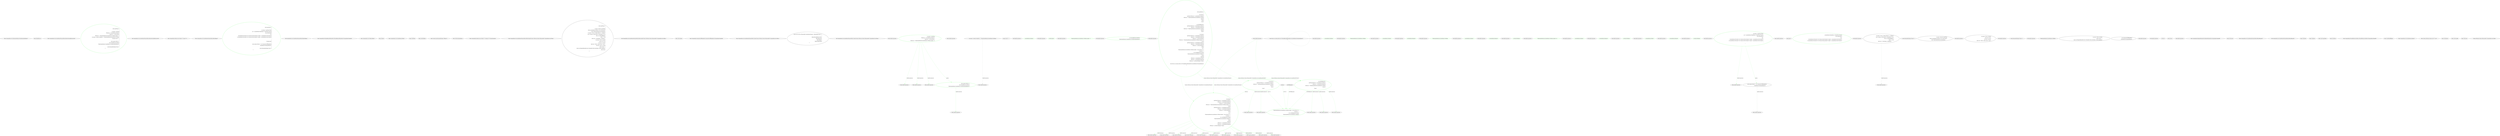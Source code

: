 digraph  {
m1_40 [cluster="CommandLine.Core.OptionSpecification.FromOptionSpecification()", file="SpecificationPropertyRules.cs", label="Entry CommandLine.Core.OptionSpecification.FromOptionSpecification()", span="15-15"];
m1_135 [cluster="NameInfo.cstr", file="SpecificationPropertyRules.cs", label="Entry NameInfo.cstr", span=""];
m1_4 [cluster="CommandLine.Core.SpecificationPropertyRules.EnforceMutuallyExclusiveSet()", file="SpecificationPropertyRules.cs", label="Entry CommandLine.Core.SpecificationPropertyRules.EnforceMutuallyExclusiveSet()", span="24-24"];
m1_8 [cluster="CommandLine.Core.SpecificationPropertyRules.EnforceMutuallyExclusiveSet()", color=green, community=0, file="SpecificationPropertyRules.cs", label="return specProps =>\r\n            {\r\n                var options = specProps\r\n                        .Where(sp => sp.Specification.IsOption())\r\n                        .Where(sp => sp.Value.IsJust())\r\n                        .Where(sp => ((OptionSpecification)sp.Specification).SetName.Length > 0);\r\n                    var groups = options.GroupBy(g => ((OptionSpecification)g.Specification).SetName);\r\n                    if (groups.Count() > 1)\r\n                    {\r\n                        return options.Select(s =>\r\n                            new MutuallyExclusiveSetError(\r\n                                ((OptionSpecification)s.Specification).FromOptionSpecification()));\r\n                    }\r\n                    return Enumerable.Empty<Error>();\r\n                };", prediction=0, span="26-40"];
m1_9 [cluster="CommandLine.Core.SpecificationPropertyRules.EnforceMutuallyExclusiveSet()", file="SpecificationPropertyRules.cs", label="Exit CommandLine.Core.SpecificationPropertyRules.EnforceMutuallyExclusiveSet()", span="24-24"];
m1_117 [cluster="CommandLine.Infrastructure.Maybe<T>.IsJust<T>()", file="SpecificationPropertyRules.cs", label="Entry CommandLine.Infrastructure.Maybe<T>.IsJust<T>()", span="149-149"];
m1_6 [cluster="CommandLine.Core.SpecificationPropertyRules.EnforceRange()", file="SpecificationPropertyRules.cs", label="Entry CommandLine.Core.SpecificationPropertyRules.EnforceRange()", span="86-86"];
m1_105 [cluster="CommandLine.Core.SpecificationPropertyRules.EnforceRange()", color=green, community=0, file="SpecificationPropertyRules.cs", label="return specProps =>\r\n                {\r\n                    var options = specProps.Where(\r\n                        sp => sp.Specification.TargetType == TargetType.Sequence\r\n                        && sp.Value.IsJust()\r\n                        && (\r\n                            (sp.Specification.Min.IsJust() && ((Array)sp.Value.FromJust()).Length < sp.Specification.Min.FromJust())\r\n                            || (sp.Specification.Max.IsJust() && ((Array)sp.Value.FromJust()).Length > sp.Specification.Max.FromJust())\r\n                        )\r\n                    );\r\n                    if (options.Any())\r\n                    {\r\n                        return options.Select(s => new SequenceOutOfRangeError(\r\n                            s.Specification.FromSpecification()));\r\n                    }\r\n                    return Enumerable.Empty<Error>();\r\n                };", prediction=1, span="88-104"];
m1_106 [cluster="CommandLine.Core.SpecificationPropertyRules.EnforceRange()", file="SpecificationPropertyRules.cs", label="Exit CommandLine.Core.SpecificationPropertyRules.EnforceRange()", span="86-86"];
m1_52 [cluster="CommandLine.MissingRequiredOptionError.MissingRequiredOptionError(CommandLine.NameInfo)", file="SpecificationPropertyRules.cs", label="Entry CommandLine.MissingRequiredOptionError.MissingRequiredOptionError(CommandLine.NameInfo)", span="291-291"];
m1_139 [cluster="CommandLine.Core.Token.IsName()", file="SpecificationPropertyRules.cs", label="Entry CommandLine.Core.Token.IsName()", span="68-68"];
m1_113 [cluster="Unk.Any", file="SpecificationPropertyRules.cs", label="Entry Unk.Any", span=""];
m1_98 [cluster="CommandLine.Core.Specification.IsValue()", file="SpecificationPropertyRules.cs", label="Entry CommandLine.Core.Specification.IsValue()", span="15-15"];
m1_17 [cluster="Unk.Where", file="SpecificationPropertyRules.cs", label="Entry Unk.Where", span=""];
m1_78 [cluster="Unk.IsNothing", file="SpecificationPropertyRules.cs", label="Entry Unk.IsNothing", span=""];
m1_21 [cluster="System.Linq.Enumerable.Empty<TResult>()", file="SpecificationPropertyRules.cs", label="Entry System.Linq.Enumerable.Empty<TResult>()", span="0-0"];
m1_53 [cluster="Unk.FromSpecification", file="SpecificationPropertyRules.cs", label="Entry Unk.FromSpecification", span=""];
m1_118 [cluster="CommandLine.Infrastructure.Maybe<T>.FromJust<T>(System.Exception)", file="SpecificationPropertyRules.cs", label="Entry CommandLine.Infrastructure.Maybe<T>.FromJust<T>(System.Exception)", span="134-134"];
m1_7 [cluster="CommandLine.Core.SpecificationPropertyRules.EnforceSingle(System.Collections.Generic.IEnumerable<CommandLine.Core.Token>)", file="SpecificationPropertyRules.cs", label="Entry CommandLine.Core.SpecificationPropertyRules.EnforceSingle(System.Collections.Generic.IEnumerable<CommandLine.Core.Token>)", span="107-107"];
m1_123 [cluster="CommandLine.Core.SpecificationPropertyRules.EnforceSingle(System.Collections.Generic.IEnumerable<CommandLine.Core.Token>)", file="SpecificationPropertyRules.cs", label="return specProps =>\r\n                {\r\n                    var specs = from sp in specProps\r\n                                where sp.Specification.IsOption() && sp.Value.IsJust()\r\n                                select (OptionSpecification)sp.Specification;\r\n                    var options = from t in tokens.Where(t => t.IsName())\r\n                                  join o in specs on t.Text equals o.UniqueName() into to\r\n                                  from o in to.DefaultIfEmpty()\r\n                                  where o != null\r\n                                  select new { o.ShortName, o.LongName };\r\n                    var groups = from x in options\r\n                                 group x by x into g\r\n                                 let count = g.Count()\r\n                                 select new { Value = g.Key, Count = count };\r\n                    var errors = from y in groups\r\n                                 where y.Count > 1\r\n                                 select new RepeatedOptionError(new NameInfo(y.Value.ShortName, y.Value.LongName));\r\n                    return errors;\r\n                };", span="109-127"];
m1_124 [cluster="CommandLine.Core.SpecificationPropertyRules.EnforceSingle(System.Collections.Generic.IEnumerable<CommandLine.Core.Token>)", file="SpecificationPropertyRules.cs", label="Exit CommandLine.Core.SpecificationPropertyRules.EnforceSingle(System.Collections.Generic.IEnumerable<CommandLine.Core.Token>)", span="107-107"];
m1_94 [cluster="Unk.Contains", file="SpecificationPropertyRules.cs", label="Entry Unk.Contains", span=""];
m1_122 [cluster="CommandLine.SequenceOutOfRangeError.SequenceOutOfRangeError(CommandLine.NameInfo)", file="SpecificationPropertyRules.cs", label="Entry CommandLine.SequenceOutOfRangeError.SequenceOutOfRangeError(CommandLine.NameInfo)", span="324-324"];
m1_0 [cluster="CommandLine.Core.SpecificationPropertyRules.Lookup(System.Collections.Generic.IEnumerable<CommandLine.Core.Token>)", file="SpecificationPropertyRules.cs", label="Entry CommandLine.Core.SpecificationPropertyRules.Lookup(System.Collections.Generic.IEnumerable<CommandLine.Core.Token>)", span="12-12"];
m1_1 [cluster="CommandLine.Core.SpecificationPropertyRules.Lookup(System.Collections.Generic.IEnumerable<CommandLine.Core.Token>)", file="SpecificationPropertyRules.cs", label="return new List<Func<IEnumerable<SpecificationProperty>, IEnumerable<Error>>>\r\n                {\r\n                    EnforceMutuallyExclusiveSet(),\r\n                    EnforceRequired(),\r\n                    EnforceRange(),\r\n                    EnforceSingle(tokens)\r\n                };", span="15-21"];
m1_2 [cluster="CommandLine.Core.SpecificationPropertyRules.Lookup(System.Collections.Generic.IEnumerable<CommandLine.Core.Token>)", file="SpecificationPropertyRules.cs", label="Exit CommandLine.Core.SpecificationPropertyRules.Lookup(System.Collections.Generic.IEnumerable<CommandLine.Core.Token>)", span="12-12"];
m1_125 [cluster="lambda expression", file="SpecificationPropertyRules.cs", label="Entry lambda expression", span="109-127"];
m1_11 [cluster="lambda expression", color=green, community=1, file="SpecificationPropertyRules.cs", label="var options = specProps\r\n                        .Where(sp => sp.Specification.IsOption())\r\n                        .Where(sp => sp.Value.IsJust())\r\n                        .Where(sp => ((OptionSpecification)sp.Specification).SetName.Length > 0)", prediction=2, span="28-31"];
m1_10 [cluster="lambda expression", file="SpecificationPropertyRules.cs", label="Entry lambda expression", span="26-40"];
m1_12 [cluster="lambda expression", file="SpecificationPropertyRules.cs", label="var groups = options.GroupBy(g => ((OptionSpecification)g.Specification).SetName)", span="32-32"];
m1_22 [cluster="lambda expression", file="SpecificationPropertyRules.cs", label="Entry lambda expression", span="29-29"];
m1_26 [cluster="lambda expression", file="SpecificationPropertyRules.cs", label="Entry lambda expression", span="30-30"];
m1_30 [cluster="lambda expression", file="SpecificationPropertyRules.cs", label="Entry lambda expression", span="31-31"];
m1_14 [cluster="lambda expression", color=green, community=0, file="SpecificationPropertyRules.cs", label="return options.Select(s =>\r\n                            new MutuallyExclusiveSetError(\r\n                                ((OptionSpecification)s.Specification).FromOptionSpecification()));", prediction=2, span="35-37"];
m1_13 [cluster="lambda expression", file="SpecificationPropertyRules.cs", label="groups.Count() > 1", span="33-33"];
m1_16 [cluster="lambda expression", file="SpecificationPropertyRules.cs", label="Exit lambda expression", span="26-40"];
m1_36 [cluster="lambda expression", file="SpecificationPropertyRules.cs", label="Entry lambda expression", span="35-37"];
m1_23 [cluster="lambda expression", color=green, community=0, file="SpecificationPropertyRules.cs", label="sp.Specification.IsOption()", prediction=4, span="29-29"];
m1_24 [cluster="lambda expression", file="SpecificationPropertyRules.cs", label="Exit lambda expression", span="29-29"];
m1_27 [cluster="lambda expression", color=green, community=0, file="SpecificationPropertyRules.cs", label="sp.Value.IsJust()", prediction=5, span="30-30"];
m1_28 [cluster="lambda expression", file="SpecificationPropertyRules.cs", label="Exit lambda expression", span="30-30"];
m1_31 [cluster="lambda expression", color=green, community=0, file="SpecificationPropertyRules.cs", label="((OptionSpecification)sp.Specification).SetName.Length > 0", prediction=6, span="31-31"];
m1_32 [cluster="lambda expression", file="SpecificationPropertyRules.cs", label="Exit lambda expression", span="31-31"];
m1_37 [cluster="lambda expression", color=green, community=0, file="SpecificationPropertyRules.cs", label="new MutuallyExclusiveSetError(\r\n                                ((OptionSpecification)s.Specification).FromOptionSpecification())", prediction=7, span="36-37"];
m1_38 [cluster="lambda expression", file="SpecificationPropertyRules.cs", label="Exit lambda expression", span="35-37"];
m1_44 [cluster="lambda expression", color=green, community=0, file="SpecificationPropertyRules.cs", label="var setCount =\r\n                    specProps.Where(sp => sp.Specification.IsOption())\r\n                        .Select(sp => ((OptionSpecification)sp.Specification).SetName)\r\n                        .Distinct()\r\n                        .ToList()\r\n                        .Count()", prediction=8, span="47-52"];
m1_45 [cluster="lambda expression", color=green, community=0, file="SpecificationPropertyRules.cs", label="var setWithRequired =\r\n                    specProps.Where(sp => sp.Specification.IsOption())\r\n                        .Where(sp => sp.Specification.Required)\r\n                        .Select(sp => ((OptionSpecification)sp.Specification).SetName)\r\n                        .Distinct()\r\n                        .ToList()", prediction=8, span="54-59"];
m1_46 [cluster="lambda expression", color=green, community=0, file="SpecificationPropertyRules.cs", label="var missing =\r\n                    specProps.Where(sp => sp.Specification.IsOption())\r\n                        .Where(sp => sp.Specification.Required)\r\n                        .Where(sp => sp.Value.IsNothing())\r\n                        .Where(sp => ((OptionSpecification)sp.Specification).SetName.Length == 0)\r\n                        .Concat(\r\n                            specProps.Where(sp => sp.Specification.IsOption())\r\n                                .Where(sp => sp.Specification.Required)\r\n                                .Where(sp => sp.Value.IsNothing())\r\n                                .Where(\r\n                                    sp =>\r\n                                        ((OptionSpecification)sp.Specification).SetName.Length > 0 && setCount == 1\r\n                                        || (setCount > 1\r\n                                            && !setWithRequired.Contains(\r\n                                                ((OptionSpecification)sp.Specification).SetName))))\r\n                        .Concat(\r\n                            specProps\r\n                                .Where(sp => sp.Specification.IsValue())\r\n                                .Where(sp => sp.Specification.Required)\r\n                                .Where(sp => sp.Value.IsNothing())).ToList()", prediction=8, span="61-80"];
m1_43 [cluster="lambda expression", file="SpecificationPropertyRules.cs", label="Entry lambda expression", span="45-83"];
m1_54 [cluster="lambda expression", file="SpecificationPropertyRules.cs", label="Entry lambda expression", span="48-48"];
m1_57 [cluster="lambda expression", file="SpecificationPropertyRules.cs", label="Entry lambda expression", span="49-49"];
m1_92 [cluster="lambda expression", color=green, community=0, file="SpecificationPropertyRules.cs", label="((OptionSpecification)sp.Specification).SetName.Length > 0 && setCount == 1\r\n                                        || (setCount > 1\r\n                                            && !setWithRequired.Contains(\r\n                                                ((OptionSpecification)sp.Specification).SetName))", prediction=8, span="72-75"];
m1_60 [cluster="lambda expression", file="SpecificationPropertyRules.cs", label="Entry lambda expression", span="55-55"];
m1_63 [cluster="lambda expression", file="SpecificationPropertyRules.cs", label="Entry lambda expression", span="56-56"];
m1_66 [cluster="lambda expression", file="SpecificationPropertyRules.cs", label="Entry lambda expression", span="57-57"];
m1_47 [cluster="lambda expression", file="SpecificationPropertyRules.cs", label="return from sp in missing select new MissingRequiredOptionError(sp.Specification.FromSpecification());", span="82-82"];
m1_69 [cluster="lambda expression", file="SpecificationPropertyRules.cs", label="Entry lambda expression", span="62-62"];
m1_72 [cluster="lambda expression", file="SpecificationPropertyRules.cs", label="Entry lambda expression", span="63-63"];
m1_75 [cluster="lambda expression", file="SpecificationPropertyRules.cs", label="Entry lambda expression", span="64-64"];
m1_79 [cluster="lambda expression", file="SpecificationPropertyRules.cs", label="Entry lambda expression", span="65-65"];
m1_82 [cluster="lambda expression", file="SpecificationPropertyRules.cs", label="Entry lambda expression", span="67-67"];
m1_85 [cluster="lambda expression", file="SpecificationPropertyRules.cs", label="Entry lambda expression", span="68-68"];
m1_88 [cluster="lambda expression", file="SpecificationPropertyRules.cs", label="Entry lambda expression", span="69-69"];
m1_91 [cluster="lambda expression", file="SpecificationPropertyRules.cs", label="Entry lambda expression", span="71-75"];
m1_95 [cluster="lambda expression", file="SpecificationPropertyRules.cs", label="Entry lambda expression", span="78-78"];
m1_99 [cluster="lambda expression", file="SpecificationPropertyRules.cs", label="Entry lambda expression", span="79-79"];
m1_102 [cluster="lambda expression", file="SpecificationPropertyRules.cs", label="Entry lambda expression", span="80-80"];
m1_93 [cluster="lambda expression", file="SpecificationPropertyRules.cs", label="Exit lambda expression", span="71-75"];
m1_55 [cluster="lambda expression", color=green, community=0, file="SpecificationPropertyRules.cs", label="sp.Specification.IsOption()", prediction=12, span="48-48"];
m1_56 [cluster="lambda expression", file="SpecificationPropertyRules.cs", label="Exit lambda expression", span="48-48"];
m1_58 [cluster="lambda expression", color=green, community=0, file="SpecificationPropertyRules.cs", label="((OptionSpecification)sp.Specification).SetName", prediction=13, span="49-49"];
m1_59 [cluster="lambda expression", file="SpecificationPropertyRules.cs", label="Exit lambda expression", span="49-49"];
m1_61 [cluster="lambda expression", color=green, community=0, file="SpecificationPropertyRules.cs", label="sp.Specification.IsOption()", prediction=14, span="55-55"];
m1_62 [cluster="lambda expression", file="SpecificationPropertyRules.cs", label="Exit lambda expression", span="55-55"];
m1_64 [cluster="lambda expression", color=green, community=0, file="SpecificationPropertyRules.cs", label="sp.Specification.Required", prediction=15, span="56-56"];
m1_65 [cluster="lambda expression", file="SpecificationPropertyRules.cs", label="Exit lambda expression", span="56-56"];
m1_67 [cluster="lambda expression", color=green, community=0, file="SpecificationPropertyRules.cs", label="((OptionSpecification)sp.Specification).SetName", prediction=16, span="57-57"];
m1_68 [cluster="lambda expression", file="SpecificationPropertyRules.cs", label="Exit lambda expression", span="57-57"];
m1_70 [cluster="lambda expression", color=green, community=0, file="SpecificationPropertyRules.cs", label="sp.Specification.IsOption()", prediction=17, span="62-62"];
m1_71 [cluster="lambda expression", file="SpecificationPropertyRules.cs", label="Exit lambda expression", span="62-62"];
m1_73 [cluster="lambda expression", color=green, community=0, file="SpecificationPropertyRules.cs", label="sp.Specification.Required", prediction=18, span="63-63"];
m1_74 [cluster="lambda expression", file="SpecificationPropertyRules.cs", label="Exit lambda expression", span="63-63"];
m1_76 [cluster="lambda expression", color=green, community=0, file="SpecificationPropertyRules.cs", label="sp.Value.IsNothing()", prediction=19, span="64-64"];
m1_77 [cluster="lambda expression", file="SpecificationPropertyRules.cs", label="Exit lambda expression", span="64-64"];
m1_80 [cluster="lambda expression", color=green, community=0, file="SpecificationPropertyRules.cs", label="((OptionSpecification)sp.Specification).SetName.Length == 0", prediction=20, span="65-65"];
m1_81 [cluster="lambda expression", file="SpecificationPropertyRules.cs", label="Exit lambda expression", span="65-65"];
m1_83 [cluster="lambda expression", color=green, community=0, file="SpecificationPropertyRules.cs", label="sp.Specification.IsOption()", prediction=21, span="67-67"];
m1_84 [cluster="lambda expression", file="SpecificationPropertyRules.cs", label="Exit lambda expression", span="67-67"];
m1_86 [cluster="lambda expression", color=green, community=0, file="SpecificationPropertyRules.cs", label="sp.Specification.Required", prediction=22, span="68-68"];
m1_87 [cluster="lambda expression", file="SpecificationPropertyRules.cs", label="Exit lambda expression", span="68-68"];
m1_89 [cluster="lambda expression", color=green, community=0, file="SpecificationPropertyRules.cs", label="sp.Value.IsNothing()", prediction=23, span="69-69"];
m1_90 [cluster="lambda expression", file="SpecificationPropertyRules.cs", label="Exit lambda expression", span="69-69"];
m1_96 [cluster="lambda expression", color=green, community=0, file="SpecificationPropertyRules.cs", label="sp.Specification.IsValue()", prediction=24, span="78-78"];
m1_97 [cluster="lambda expression", file="SpecificationPropertyRules.cs", label="Exit lambda expression", span="78-78"];
m1_100 [cluster="lambda expression", color=green, community=0, file="SpecificationPropertyRules.cs", label="sp.Specification.Required", prediction=25, span="79-79"];
m1_101 [cluster="lambda expression", file="SpecificationPropertyRules.cs", label="Exit lambda expression", span="79-79"];
m1_103 [cluster="lambda expression", color=green, community=0, file="SpecificationPropertyRules.cs", label="sp.Value.IsNothing()", prediction=26, span="80-80"];
m1_104 [cluster="lambda expression", file="SpecificationPropertyRules.cs", label="Exit lambda expression", span="80-80"];
m1_108 [cluster="lambda expression", color=green, community=0, file="SpecificationPropertyRules.cs", label="var options = specProps.Where(\r\n                        sp => sp.Specification.TargetType == TargetType.Sequence\r\n                        && sp.Value.IsJust()\r\n                        && (\r\n                            (sp.Specification.Min.IsJust() && ((Array)sp.Value.FromJust()).Length < sp.Specification.Min.FromJust())\r\n                            || (sp.Specification.Max.IsJust() && ((Array)sp.Value.FromJust()).Length > sp.Specification.Max.FromJust())\r\n                        )\r\n                    )", prediction=27, span="90-97"];
m1_107 [cluster="lambda expression", file="SpecificationPropertyRules.cs", label="Entry lambda expression", span="88-104"];
m1_109 [cluster="lambda expression", file="SpecificationPropertyRules.cs", label="options.Any()", span="98-98"];
m1_114 [cluster="lambda expression", file="SpecificationPropertyRules.cs", label="Entry lambda expression", span="91-96"];
m1_110 [cluster="lambda expression", file="SpecificationPropertyRules.cs", label="return options.Select(s => new SequenceOutOfRangeError(\r\n                            s.Specification.FromSpecification()));", span="100-101"];
m1_115 [cluster="lambda expression", color=green, community=1, file="SpecificationPropertyRules.cs", label="sp.Specification.TargetType == TargetType.Sequence\r\n                        && sp.Value.IsJust()\r\n                        && (\r\n                            (sp.Specification.Min.IsJust() && ((Array)sp.Value.FromJust()).Length < sp.Specification.Min.FromJust())\r\n                            || (sp.Specification.Max.IsJust() && ((Array)sp.Value.FromJust()).Length > sp.Specification.Max.FromJust())\r\n                        )", prediction=28, span="91-96"];
m1_116 [cluster="lambda expression", file="SpecificationPropertyRules.cs", label="Exit lambda expression", span="91-96"];
m1_33 [cluster="lambda expression", file="SpecificationPropertyRules.cs", label="Entry lambda expression", span="32-32"];
m1_127 [cluster="lambda expression", file="SpecificationPropertyRules.cs", label="var options = from t in tokens.Where(t => t.IsName())\r\n                                  join o in specs on t.Text equals o.UniqueName() into to\r\n                                  from o in to.DefaultIfEmpty()\r\n                                  where o != null\r\n                                  select new { o.ShortName, o.LongName }", span="114-118"];
m1_15 [cluster="lambda expression", file="SpecificationPropertyRules.cs", label="return Enumerable.Empty<Error>();", span="39-39"];
m1_126 [cluster="lambda expression", file="SpecificationPropertyRules.cs", label="var specs = from sp in specProps\r\n                                where sp.Specification.IsOption() && sp.Value.IsJust()\r\n                                select (OptionSpecification)sp.Specification", span="111-113"];
m1_48 [cluster="lambda expression", file="SpecificationPropertyRules.cs", label="Exit lambda expression", span="45-83"];
m1_128 [cluster="lambda expression", file="SpecificationPropertyRules.cs", label="var groups = from x in options\r\n                                 group x by x into g\r\n                                 let count = g.Count()\r\n                                 select new { Value = g.Key, Count = count }", span="119-122"];
m1_112 [cluster="lambda expression", file="SpecificationPropertyRules.cs", label="Exit lambda expression", span="88-104"];
m1_111 [cluster="lambda expression", file="SpecificationPropertyRules.cs", label="return Enumerable.Empty<Error>();", span="103-103"];
m1_119 [cluster="lambda expression", file="SpecificationPropertyRules.cs", label="Entry lambda expression", span="100-101"];
m1_35 [cluster="lambda expression", file="SpecificationPropertyRules.cs", label="Exit lambda expression", span="32-32"];
m1_34 [cluster="lambda expression", file="SpecificationPropertyRules.cs", label="((OptionSpecification)g.Specification).SetName", span="32-32"];
m1_136 [cluster="lambda expression", file="SpecificationPropertyRules.cs", label="Entry lambda expression", span="114-114"];
m1_129 [cluster="lambda expression", file="SpecificationPropertyRules.cs", label="var errors = from y in groups\r\n                                 where y.Count > 1\r\n                                 select new RepeatedOptionError(new NameInfo(y.Value.ShortName, y.Value.LongName))", span="123-125"];
m1_120 [cluster="lambda expression", file="SpecificationPropertyRules.cs", label="new SequenceOutOfRangeError(\r\n                            s.Specification.FromSpecification())", span="100-101"];
m1_121 [cluster="lambda expression", file="SpecificationPropertyRules.cs", label="Exit lambda expression", span="100-101"];
m1_138 [cluster="lambda expression", file="SpecificationPropertyRules.cs", label="Exit lambda expression", span="114-114"];
m1_137 [cluster="lambda expression", file="SpecificationPropertyRules.cs", label="t.IsName()", span="114-114"];
m1_130 [cluster="lambda expression", file="SpecificationPropertyRules.cs", label="return errors;", span="126-126"];
m1_131 [cluster="lambda expression", file="SpecificationPropertyRules.cs", label="Exit lambda expression", span="109-127"];
m1_134 [cluster="CommandLine.RepeatedOptionError.RepeatedOptionError(CommandLine.NameInfo)", file="SpecificationPropertyRules.cs", label="Entry CommandLine.RepeatedOptionError.RepeatedOptionError(CommandLine.NameInfo)", span="335-335"];
m1_51 [cluster="Unk.Concat", file="SpecificationPropertyRules.cs", label="Entry Unk.Concat", span=""];
m1_5 [cluster="CommandLine.Core.SpecificationPropertyRules.EnforceRequired()", file="SpecificationPropertyRules.cs", label="Entry CommandLine.Core.SpecificationPropertyRules.EnforceRequired()", span="43-43"];
m1_41 [cluster="CommandLine.Core.SpecificationPropertyRules.EnforceRequired()", color=green, community=0, file="SpecificationPropertyRules.cs", label="return specProps =>\r\n            {\r\n                var setCount =\r\n                    specProps.Where(sp => sp.Specification.IsOption())\r\n                        .Select(sp => ((OptionSpecification)sp.Specification).SetName)\r\n                        .Distinct()\r\n                        .ToList()\r\n                        .Count();\r\n\r\n                var setWithRequired =\r\n                    specProps.Where(sp => sp.Specification.IsOption())\r\n                        .Where(sp => sp.Specification.Required)\r\n                        .Select(sp => ((OptionSpecification)sp.Specification).SetName)\r\n                        .Distinct()\r\n                        .ToList();\r\n\r\n                var missing =\r\n                    specProps.Where(sp => sp.Specification.IsOption())\r\n                        .Where(sp => sp.Specification.Required)\r\n                        .Where(sp => sp.Value.IsNothing())\r\n                        .Where(sp => ((OptionSpecification)sp.Specification).SetName.Length == 0)\r\n                        .Concat(\r\n                            specProps.Where(sp => sp.Specification.IsOption())\r\n                                .Where(sp => sp.Specification.Required)\r\n                                .Where(sp => sp.Value.IsNothing())\r\n                                .Where(\r\n                                    sp =>\r\n                                        ((OptionSpecification)sp.Specification).SetName.Length > 0 && setCount == 1\r\n                                        || (setCount > 1\r\n                                            && !setWithRequired.Contains(\r\n                                                ((OptionSpecification)sp.Specification).SetName))))\r\n                        .Concat(\r\n                            specProps\r\n                                .Where(sp => sp.Specification.IsValue())\r\n                                .Where(sp => sp.Specification.Required)\r\n                                .Where(sp => sp.Value.IsNothing())).ToList();\r\n\r\n                return from sp in missing select new MissingRequiredOptionError(sp.Specification.FromSpecification());\r\n            };", prediction=8, span="45-83"];
m1_42 [cluster="CommandLine.Core.SpecificationPropertyRules.EnforceRequired()", file="SpecificationPropertyRules.cs", label="Exit CommandLine.Core.SpecificationPropertyRules.EnforceRequired()", span="43-43"];
m1_20 [cluster="Unk.Select", file="SpecificationPropertyRules.cs", label="Entry Unk.Select", span=""];
m1_29 [cluster="Unk.IsJust", file="SpecificationPropertyRules.cs", label="Entry Unk.IsJust", span=""];
m1_132 [cluster="Unk.UniqueName", file="SpecificationPropertyRules.cs", label="Entry Unk.UniqueName", span=""];
m1_50 [cluster="Unk.ToList", file="SpecificationPropertyRules.cs", label="Entry Unk.ToList", span=""];
m1_39 [cluster="CommandLine.MutuallyExclusiveSetError.MutuallyExclusiveSetError(CommandLine.NameInfo)", file="SpecificationPropertyRules.cs", label="Entry CommandLine.MutuallyExclusiveSetError.MutuallyExclusiveSetError(CommandLine.NameInfo)", span="302-302"];
m1_133 [cluster="Unk.DefaultIfEmpty", file="SpecificationPropertyRules.cs", label="Entry Unk.DefaultIfEmpty", span=""];
m1_25 [cluster="CommandLine.Core.Specification.IsOption()", file="SpecificationPropertyRules.cs", label="Entry CommandLine.Core.Specification.IsOption()", span="10-10"];
m1_3 [cluster="System.Collections.Generic.List<T>.List()", file="SpecificationPropertyRules.cs", label="Entry System.Collections.Generic.List<T>.List()", span="0-0"];
m1_49 [cluster="Unk.Distinct", file="SpecificationPropertyRules.cs", label="Entry Unk.Distinct", span=""];
m1_18 [cluster="Unk.GroupBy", file="SpecificationPropertyRules.cs", label="Entry Unk.GroupBy", span=""];
m1_19 [cluster="Unk.Count", file="SpecificationPropertyRules.cs", label="Entry Unk.Count", span=""];
m1_140 [file="SpecificationPropertyRules.cs", label=setCount, span=""];
m1_141 [file="SpecificationPropertyRules.cs", label=setWithRequired, span=""];
m1_142 [file="SpecificationPropertyRules.cs", label="System.Collections.Generic.IEnumerable<CommandLine.Core.Token>", span=""];
m1_11 -> m1_22  [color=green, key=1, label="lambda expression", style=dashed];
m1_11 -> m1_26  [color=green, key=1, label="lambda expression", style=dashed];
m1_11 -> m1_30  [color=green, key=1, label="lambda expression", style=dashed];
m1_11 -> m1_14  [color=green, key=1, label=options, style=dashed];
m1_12 -> m1_33  [color=darkseagreen4, key=1, label="lambda expression", style=dashed];
m1_14 -> m1_36  [color=green, key=1, label="lambda expression", style=dashed];
m1_44 -> m1_54  [color=green, key=1, label="lambda expression", style=dashed];
m1_44 -> m1_57  [color=green, key=1, label="lambda expression", style=dashed];
m1_44 -> m1_46  [color=green, key=1, label=setCount, style=dashed];
m1_44 -> m1_92  [color=green, key=1, label=setCount, style=dashed];
m1_45 -> m1_60  [color=green, key=1, label="lambda expression", style=dashed];
m1_45 -> m1_63  [color=green, key=1, label="lambda expression", style=dashed];
m1_45 -> m1_66  [color=green, key=1, label="lambda expression", style=dashed];
m1_45 -> m1_92  [color=green, key=1, label=setWithRequired, style=dashed];
m1_46 -> m1_69  [color=green, key=1, label="lambda expression", style=dashed];
m1_46 -> m1_72  [color=green, key=1, label="lambda expression", style=dashed];
m1_46 -> m1_75  [color=green, key=1, label="lambda expression", style=dashed];
m1_46 -> m1_79  [color=green, key=1, label="lambda expression", style=dashed];
m1_46 -> m1_82  [color=green, key=1, label="lambda expression", style=dashed];
m1_46 -> m1_85  [color=green, key=1, label="lambda expression", style=dashed];
m1_46 -> m1_88  [color=green, key=1, label="lambda expression", style=dashed];
m1_46 -> m1_91  [color=green, key=1, label="lambda expression", style=dashed];
m1_46 -> m1_95  [color=green, key=1, label="lambda expression", style=dashed];
m1_46 -> m1_99  [color=green, key=1, label="lambda expression", style=dashed];
m1_46 -> m1_102  [color=green, key=1, label="lambda expression", style=dashed];
m1_43 -> m1_45  [color=green, key=1, label="System.Collections.Generic.IEnumerable<CommandLine.Core.SpecificationProperty>", style=dashed];
m1_43 -> m1_46  [color=green, key=1, label="System.Collections.Generic.IEnumerable<CommandLine.Core.SpecificationProperty>", style=dashed];
m1_47 -> m1_47  [color=darkseagreen4, key=1, label=sp, style=dashed];
m1_108 -> m1_114  [color=green, key=1, label="lambda expression", style=dashed];
m1_108 -> m1_110  [color=green, key=1, label=options, style=dashed];
m1_110 -> m1_119  [color=darkseagreen4, key=1, label="lambda expression", style=dashed];
m1_127 -> m1_136  [color=darkseagreen4, key=1, label="lambda expression", style=dashed];
m1_41 -> m1_44  [color=green, key=1, label="System.Collections.Generic.IEnumerable<CommandLine.Core.SpecificationProperty>", style=dashed];
m1_41 -> m1_45  [color=green, key=1, label="System.Collections.Generic.IEnumerable<CommandLine.Core.SpecificationProperty>", style=dashed];
m1_41 -> m1_46  [color=green, key=1, label="System.Collections.Generic.IEnumerable<CommandLine.Core.SpecificationProperty>", style=dashed];
m1_140 -> m1_92  [color=green, key=1, label=setCount, style=dashed];
m1_141 -> m1_92  [color=green, key=1, label=setWithRequired, style=dashed];
}
